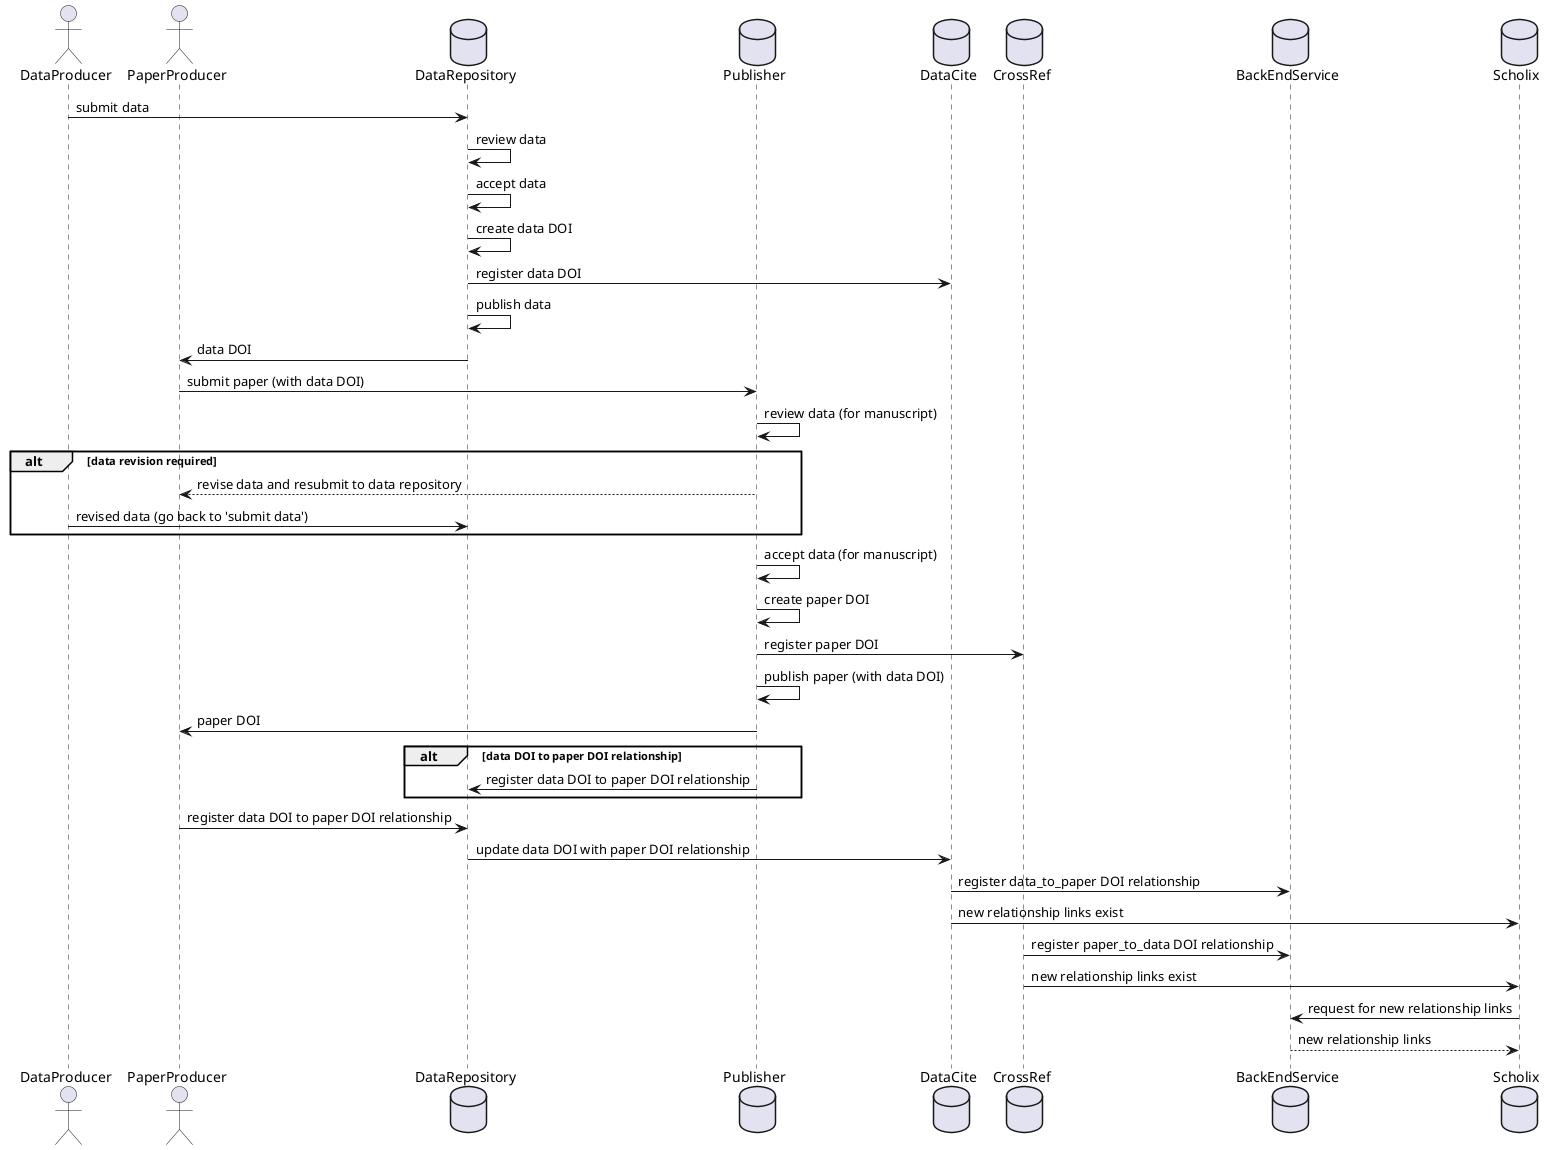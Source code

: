 @startuml

actor DataProducer
actor PaperProducer
database DataRepository
database Publisher
database DataCite
database CrossRef
database BackEndService
database Scholix

DataProducer -> DataRepository: submit data
DataRepository -> DataRepository: review data
DataRepository -> DataRepository: accept data
DataRepository -> DataRepository: create data DOI
DataRepository -> DataCite: register data DOI
DataRepository -> DataRepository: publish data
DataRepository -> PaperProducer: data DOI
PaperProducer -> Publisher: submit paper (with data DOI)
Publisher -> Publisher: review data (for manuscript)

alt data revision required

    PaperProducer <-- Publisher: revise data and resubmit to data repository
    DataProducer -> DataRepository: revised data (go back to 'submit data')

end

Publisher -> Publisher: accept data (for manuscript)
Publisher -> Publisher: create paper DOI
Publisher -> CrossRef: register paper DOI
Publisher -> Publisher: publish paper (with data DOI)
Publisher -> PaperProducer: paper DOI

alt data DOI to paper DOI relationship

    Publisher -> DataRepository: register data DOI to paper DOI relationship

end

PaperProducer -> DataRepository: register data DOI to paper DOI relationship
DataRepository -> DataCite: update data DOI with paper DOI relationship
DataCite -> BackEndService: register data_to_paper DOI relationship
DataCite -> Scholix: new relationship links exist
CrossRef -> BackEndService: register paper_to_data DOI relationship
CrossRef -> Scholix: new relationship links exist
Scholix -> BackEndService: request for new relationship links
Scholix <-- BackEndService: new relationship links

@enduml